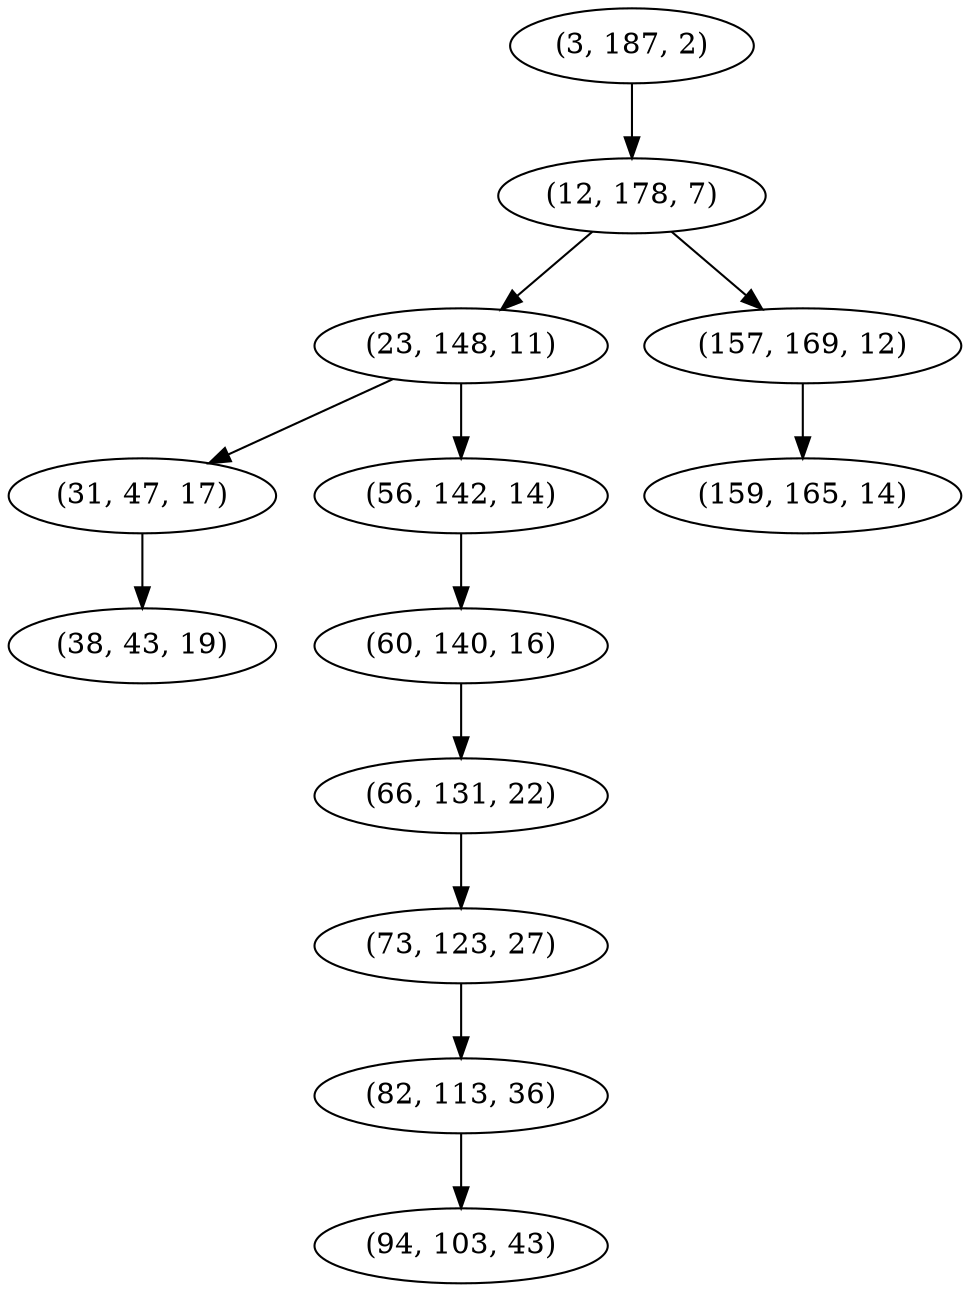 digraph tree {
    "(3, 187, 2)";
    "(12, 178, 7)";
    "(23, 148, 11)";
    "(31, 47, 17)";
    "(38, 43, 19)";
    "(56, 142, 14)";
    "(60, 140, 16)";
    "(66, 131, 22)";
    "(73, 123, 27)";
    "(82, 113, 36)";
    "(94, 103, 43)";
    "(157, 169, 12)";
    "(159, 165, 14)";
    "(3, 187, 2)" -> "(12, 178, 7)";
    "(12, 178, 7)" -> "(23, 148, 11)";
    "(12, 178, 7)" -> "(157, 169, 12)";
    "(23, 148, 11)" -> "(31, 47, 17)";
    "(23, 148, 11)" -> "(56, 142, 14)";
    "(31, 47, 17)" -> "(38, 43, 19)";
    "(56, 142, 14)" -> "(60, 140, 16)";
    "(60, 140, 16)" -> "(66, 131, 22)";
    "(66, 131, 22)" -> "(73, 123, 27)";
    "(73, 123, 27)" -> "(82, 113, 36)";
    "(82, 113, 36)" -> "(94, 103, 43)";
    "(157, 169, 12)" -> "(159, 165, 14)";
}
